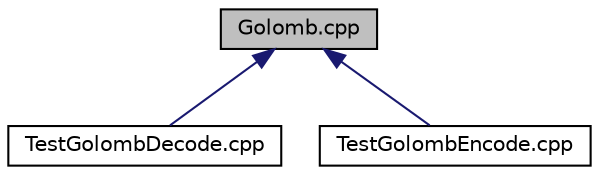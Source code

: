 digraph "Golomb.cpp"
{
 // LATEX_PDF_SIZE
  edge [fontname="Helvetica",fontsize="10",labelfontname="Helvetica",labelfontsize="10"];
  node [fontname="Helvetica",fontsize="10",shape=record];
  Node1 [label="Golomb.cpp",height=0.2,width=0.4,color="black", fillcolor="grey75", style="filled", fontcolor="black",tooltip="Class to encode and decode Golomb code."];
  Node1 -> Node2 [dir="back",color="midnightblue",fontsize="10",style="solid",fontname="Helvetica"];
  Node2 [label="TestGolombDecode.cpp",height=0.2,width=0.4,color="black", fillcolor="white", style="filled",URL="$TestGolombDecode_8cpp.html",tooltip="Just some quick tests for the Golomb class."];
  Node1 -> Node3 [dir="back",color="midnightblue",fontsize="10",style="solid",fontname="Helvetica"];
  Node3 [label="TestGolombEncode.cpp",height=0.2,width=0.4,color="black", fillcolor="white", style="filled",URL="$TestGolombEncode_8cpp.html",tooltip="Just some quick tests for the Golomb class."];
}
